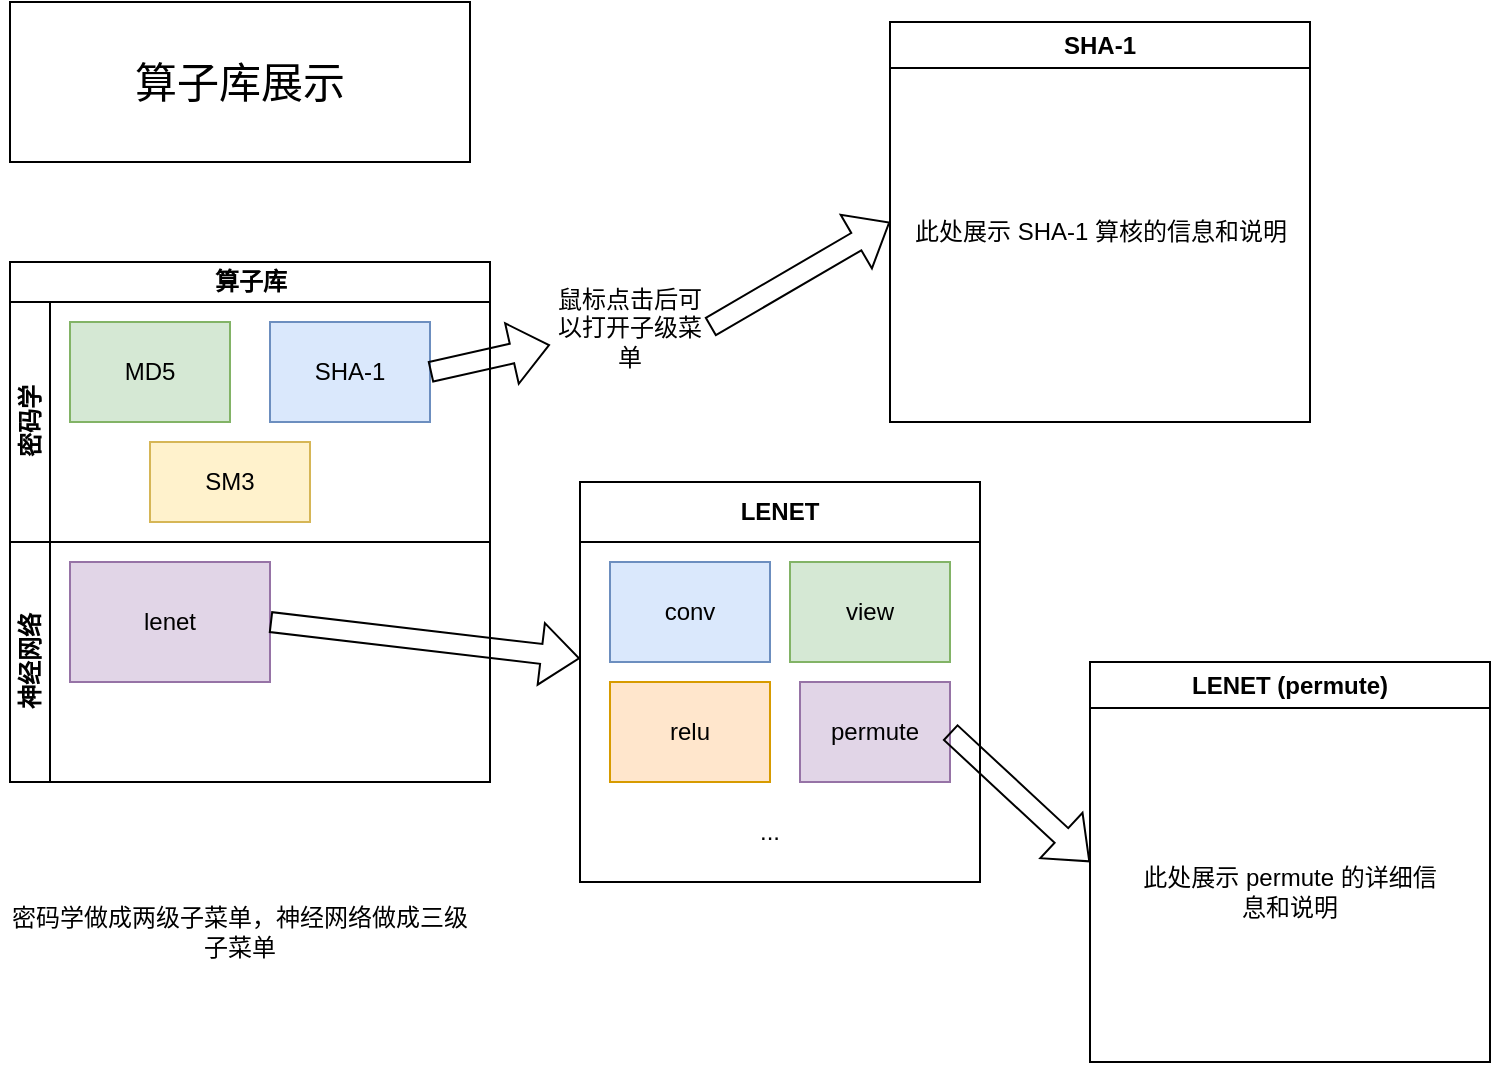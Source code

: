 <mxfile version="25.0.3">
  <diagram name="Page-1" id="uk6Wi_wRMxRNZtlxgZb_">
    <mxGraphModel dx="1588" dy="940" grid="1" gridSize="10" guides="1" tooltips="1" connect="1" arrows="1" fold="1" page="1" pageScale="1" pageWidth="850" pageHeight="1100" math="0" shadow="0">
      <root>
        <mxCell id="0" />
        <mxCell id="1" parent="0" />
        <mxCell id="9ZWhQ6ZYqwrQ18zPPCwm-1" value="&lt;font style=&quot;font-size: 21px;&quot;&gt;算子库展示&lt;br&gt;&lt;/font&gt;" style="rounded=0;whiteSpace=wrap;html=1;" vertex="1" parent="1">
          <mxGeometry x="40" y="40" width="230" height="80" as="geometry" />
        </mxCell>
        <mxCell id="9ZWhQ6ZYqwrQ18zPPCwm-2" value="算子库" style="swimlane;childLayout=stackLayout;resizeParent=1;resizeParentMax=0;horizontal=1;startSize=20;horizontalStack=0;html=1;" vertex="1" parent="1">
          <mxGeometry x="40" y="170" width="240" height="260" as="geometry" />
        </mxCell>
        <mxCell id="9ZWhQ6ZYqwrQ18zPPCwm-3" value="密码学" style="swimlane;startSize=20;horizontal=0;html=1;" vertex="1" parent="9ZWhQ6ZYqwrQ18zPPCwm-2">
          <mxGeometry y="20" width="240" height="120" as="geometry" />
        </mxCell>
        <mxCell id="9ZWhQ6ZYqwrQ18zPPCwm-6" value="MD5" style="rounded=0;whiteSpace=wrap;html=1;fillColor=#d5e8d4;strokeColor=#82b366;" vertex="1" parent="9ZWhQ6ZYqwrQ18zPPCwm-3">
          <mxGeometry x="30" y="10" width="80" height="50" as="geometry" />
        </mxCell>
        <mxCell id="9ZWhQ6ZYqwrQ18zPPCwm-7" value="SHA-1" style="rounded=0;whiteSpace=wrap;html=1;fillColor=#dae8fc;strokeColor=#6c8ebf;" vertex="1" parent="9ZWhQ6ZYqwrQ18zPPCwm-3">
          <mxGeometry x="130" y="10" width="80" height="50" as="geometry" />
        </mxCell>
        <mxCell id="9ZWhQ6ZYqwrQ18zPPCwm-8" value="SM3" style="rounded=0;whiteSpace=wrap;html=1;fillColor=#fff2cc;strokeColor=#d6b656;" vertex="1" parent="9ZWhQ6ZYqwrQ18zPPCwm-3">
          <mxGeometry x="70" y="70" width="80" height="40" as="geometry" />
        </mxCell>
        <mxCell id="9ZWhQ6ZYqwrQ18zPPCwm-4" value="神经网络" style="swimlane;startSize=20;horizontal=0;html=1;" vertex="1" parent="9ZWhQ6ZYqwrQ18zPPCwm-2">
          <mxGeometry y="140" width="240" height="120" as="geometry" />
        </mxCell>
        <mxCell id="9ZWhQ6ZYqwrQ18zPPCwm-9" value="lenet" style="rounded=0;whiteSpace=wrap;html=1;fillColor=#e1d5e7;strokeColor=#9673a6;" vertex="1" parent="9ZWhQ6ZYqwrQ18zPPCwm-4">
          <mxGeometry x="30" y="10" width="100" height="60" as="geometry" />
        </mxCell>
        <mxCell id="9ZWhQ6ZYqwrQ18zPPCwm-12" value="" style="shape=flexArrow;endArrow=classic;html=1;rounded=0;exitX=1;exitY=0.5;exitDx=0;exitDy=0;entryX=0;entryY=0.5;entryDx=0;entryDy=0;" edge="1" parent="1" source="9ZWhQ6ZYqwrQ18zPPCwm-11" target="9ZWhQ6ZYqwrQ18zPPCwm-14">
          <mxGeometry width="50" height="50" relative="1" as="geometry">
            <mxPoint x="400" y="410" as="sourcePoint" />
            <mxPoint x="470" y="160" as="targetPoint" />
          </mxGeometry>
        </mxCell>
        <mxCell id="9ZWhQ6ZYqwrQ18zPPCwm-13" value="" style="shape=flexArrow;endArrow=classic;html=1;rounded=0;exitX=1;exitY=0.5;exitDx=0;exitDy=0;" edge="1" parent="1" source="9ZWhQ6ZYqwrQ18zPPCwm-7" target="9ZWhQ6ZYqwrQ18zPPCwm-11">
          <mxGeometry width="50" height="50" relative="1" as="geometry">
            <mxPoint x="250" y="225" as="sourcePoint" />
            <mxPoint x="470" y="160" as="targetPoint" />
          </mxGeometry>
        </mxCell>
        <mxCell id="9ZWhQ6ZYqwrQ18zPPCwm-11" value="鼠标点击后可以打开子级菜单" style="text;html=1;align=center;verticalAlign=middle;whiteSpace=wrap;rounded=0;" vertex="1" parent="1">
          <mxGeometry x="310" y="180" width="80" height="45" as="geometry" />
        </mxCell>
        <mxCell id="9ZWhQ6ZYqwrQ18zPPCwm-14" value="SHA-1" style="swimlane;whiteSpace=wrap;html=1;" vertex="1" parent="1">
          <mxGeometry x="480" y="50" width="210" height="200" as="geometry" />
        </mxCell>
        <mxCell id="9ZWhQ6ZYqwrQ18zPPCwm-15" value="此处展示 SHA-1 算核的信息和说明" style="text;html=1;align=center;verticalAlign=middle;resizable=0;points=[];autosize=1;strokeColor=none;fillColor=none;" vertex="1" parent="9ZWhQ6ZYqwrQ18zPPCwm-14">
          <mxGeometry y="90" width="210" height="30" as="geometry" />
        </mxCell>
        <mxCell id="9ZWhQ6ZYqwrQ18zPPCwm-16" value="" style="shape=flexArrow;endArrow=classic;html=1;rounded=0;exitX=1;exitY=0.5;exitDx=0;exitDy=0;" edge="1" parent="1" source="9ZWhQ6ZYqwrQ18zPPCwm-9" target="9ZWhQ6ZYqwrQ18zPPCwm-17">
          <mxGeometry width="50" height="50" relative="1" as="geometry">
            <mxPoint x="400" y="410" as="sourcePoint" />
            <mxPoint x="350" y="360" as="targetPoint" />
          </mxGeometry>
        </mxCell>
        <mxCell id="9ZWhQ6ZYqwrQ18zPPCwm-17" value="LENET" style="swimlane;whiteSpace=wrap;html=1;startSize=30;" vertex="1" parent="1">
          <mxGeometry x="325" y="280" width="200" height="200" as="geometry" />
        </mxCell>
        <mxCell id="9ZWhQ6ZYqwrQ18zPPCwm-18" value="conv" style="rounded=0;whiteSpace=wrap;html=1;fillColor=#dae8fc;strokeColor=#6c8ebf;" vertex="1" parent="9ZWhQ6ZYqwrQ18zPPCwm-17">
          <mxGeometry x="15" y="40" width="80" height="50" as="geometry" />
        </mxCell>
        <mxCell id="9ZWhQ6ZYqwrQ18zPPCwm-19" value="relu" style="rounded=0;whiteSpace=wrap;html=1;fillColor=#ffe6cc;strokeColor=#d79b00;" vertex="1" parent="9ZWhQ6ZYqwrQ18zPPCwm-17">
          <mxGeometry x="15" y="100" width="80" height="50" as="geometry" />
        </mxCell>
        <mxCell id="9ZWhQ6ZYqwrQ18zPPCwm-20" value="view" style="rounded=0;whiteSpace=wrap;html=1;fillColor=#d5e8d4;strokeColor=#82b366;" vertex="1" parent="9ZWhQ6ZYqwrQ18zPPCwm-17">
          <mxGeometry x="105" y="40" width="80" height="50" as="geometry" />
        </mxCell>
        <mxCell id="9ZWhQ6ZYqwrQ18zPPCwm-21" value="permute" style="rounded=0;whiteSpace=wrap;html=1;fillColor=#e1d5e7;strokeColor=#9673a6;" vertex="1" parent="9ZWhQ6ZYqwrQ18zPPCwm-17">
          <mxGeometry x="110" y="100" width="75" height="50" as="geometry" />
        </mxCell>
        <mxCell id="9ZWhQ6ZYqwrQ18zPPCwm-22" value="..." style="text;html=1;align=center;verticalAlign=middle;whiteSpace=wrap;rounded=0;" vertex="1" parent="9ZWhQ6ZYqwrQ18zPPCwm-17">
          <mxGeometry x="65" y="160" width="60" height="30" as="geometry" />
        </mxCell>
        <mxCell id="9ZWhQ6ZYqwrQ18zPPCwm-23" value="LENET (permute)" style="swimlane;whiteSpace=wrap;html=1;" vertex="1" parent="1">
          <mxGeometry x="580" y="370" width="200" height="200" as="geometry" />
        </mxCell>
        <mxCell id="9ZWhQ6ZYqwrQ18zPPCwm-25" value="此处展示 permute 的详细信息和说明" style="text;html=1;align=center;verticalAlign=middle;whiteSpace=wrap;rounded=0;" vertex="1" parent="9ZWhQ6ZYqwrQ18zPPCwm-23">
          <mxGeometry x="20" y="50" width="160" height="130" as="geometry" />
        </mxCell>
        <mxCell id="9ZWhQ6ZYqwrQ18zPPCwm-24" value="" style="shape=flexArrow;endArrow=classic;html=1;rounded=0;exitX=1;exitY=0.5;exitDx=0;exitDy=0;entryX=0;entryY=0.5;entryDx=0;entryDy=0;" edge="1" parent="1" source="9ZWhQ6ZYqwrQ18zPPCwm-21" target="9ZWhQ6ZYqwrQ18zPPCwm-23">
          <mxGeometry width="50" height="50" relative="1" as="geometry">
            <mxPoint x="400" y="410" as="sourcePoint" />
            <mxPoint x="450" y="360" as="targetPoint" />
          </mxGeometry>
        </mxCell>
        <mxCell id="9ZWhQ6ZYqwrQ18zPPCwm-27" value="密码学做成两级子菜单，神经网络做成三级子菜单" style="text;html=1;align=center;verticalAlign=middle;whiteSpace=wrap;rounded=0;" vertex="1" parent="1">
          <mxGeometry x="35" y="450" width="240" height="110" as="geometry" />
        </mxCell>
      </root>
    </mxGraphModel>
  </diagram>
</mxfile>
